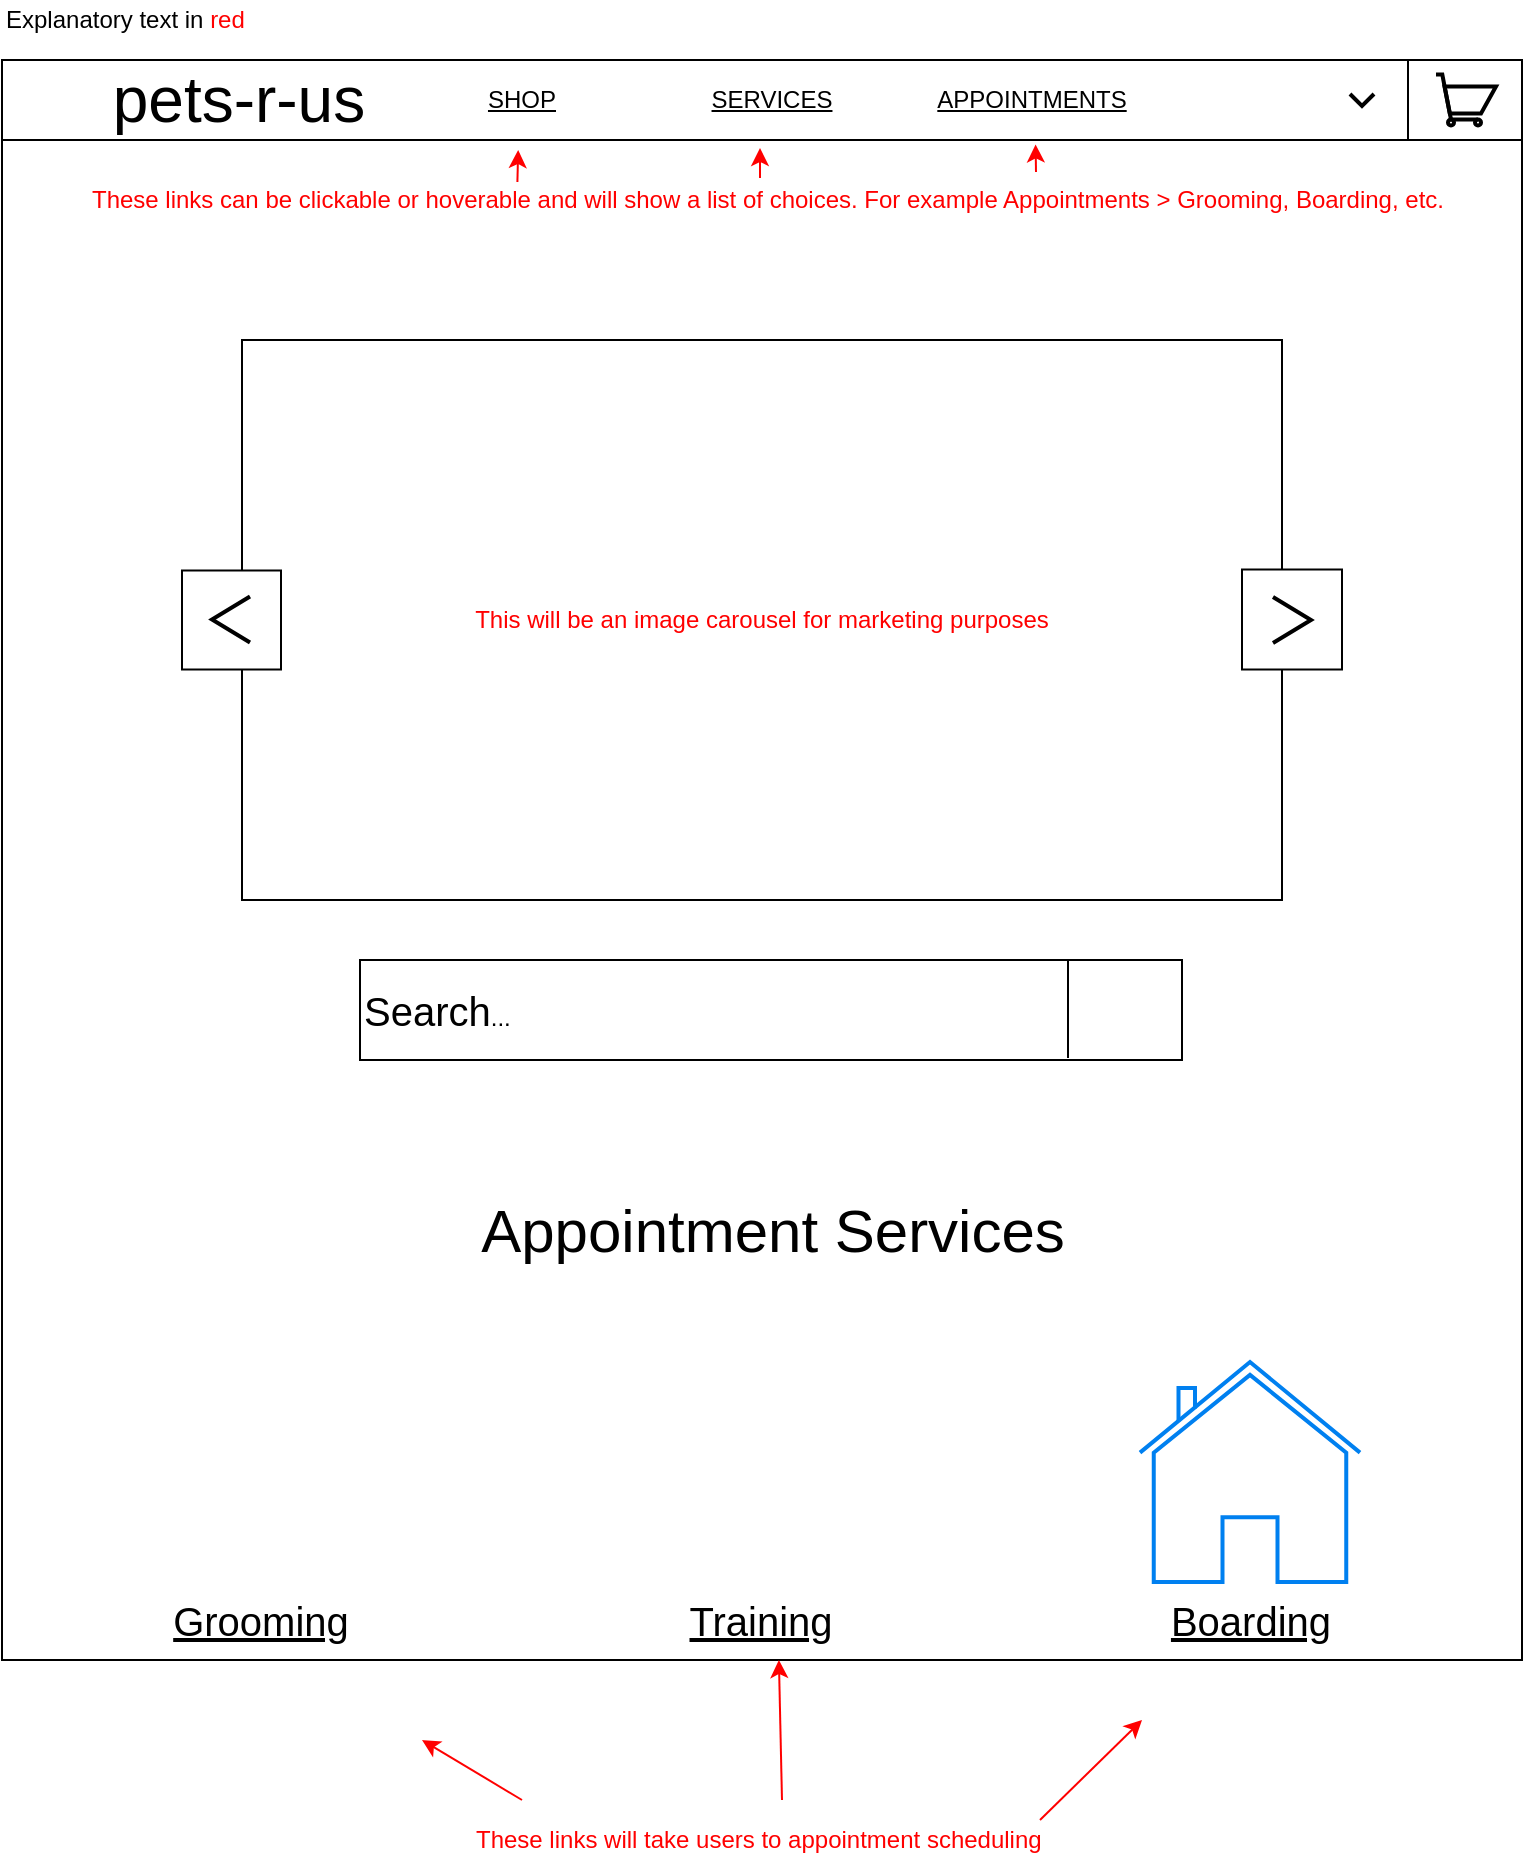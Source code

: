 <mxfile version="13.9.9" type="github">
  <diagram id="vqAz7mFe_bX8_XPS133d" name="Page-1">
    <mxGraphModel dx="1426" dy="794" grid="1" gridSize="10" guides="1" tooltips="1" connect="1" arrows="1" fold="1" page="1" pageScale="1" pageWidth="850" pageHeight="1100" math="0" shadow="0">
      <root>
        <mxCell id="0" />
        <mxCell id="1" parent="0" />
        <mxCell id="3avs3_zd8cKEyKvQoN6--27" value="" style="whiteSpace=wrap;html=1;aspect=fixed;" parent="1" vertex="1">
          <mxGeometry x="40" y="80" width="760" height="760" as="geometry" />
        </mxCell>
        <mxCell id="lcX1lfoyKaqcj_of0QZ5-1" value="&lt;font style=&quot;font-size: 32px&quot;&gt;&amp;nbsp; &amp;nbsp; &amp;nbsp; pets-r-us&lt;/font&gt;" style="rounded=0;whiteSpace=wrap;html=1;align=left;" parent="1" vertex="1">
          <mxGeometry x="40" y="40" width="760" height="40" as="geometry" />
        </mxCell>
        <mxCell id="lcX1lfoyKaqcj_of0QZ5-4" value="" style="shape=image;html=1;verticalAlign=top;verticalLabelPosition=bottom;labelBackgroundColor=#ffffff;imageAspect=0;aspect=fixed;image=https://cdn4.iconfinder.com/data/icons/common-toolbar/36/Cut-2-128.png" parent="1" vertex="1">
          <mxGeometry x="119" y="682" width="128" height="128" as="geometry" />
        </mxCell>
        <mxCell id="lcX1lfoyKaqcj_of0QZ5-5" value="" style="shape=image;html=1;verticalAlign=top;verticalLabelPosition=bottom;labelBackgroundColor=#ffffff;imageAspect=0;aspect=fixed;image=https://cdn4.iconfinder.com/data/icons/general-office/91/General_Office_06-128.png" parent="1" vertex="1">
          <mxGeometry x="356" y="680" width="128" height="128" as="geometry" />
        </mxCell>
        <mxCell id="lcX1lfoyKaqcj_of0QZ5-6" value="" style="html=1;verticalLabelPosition=bottom;align=center;labelBackgroundColor=#ffffff;verticalAlign=top;strokeWidth=2;strokeColor=#0080F0;shadow=0;dashed=0;shape=mxgraph.ios7.icons.home;" parent="1" vertex="1">
          <mxGeometry x="609" y="691" width="110" height="110" as="geometry" />
        </mxCell>
        <mxCell id="lcX1lfoyKaqcj_of0QZ5-8" value="&lt;font style=&quot;font-size: 30px&quot;&gt;Appointment Services&lt;/font&gt;" style="text;html=1;align=center;verticalAlign=middle;resizable=0;points=[];autosize=1;" parent="1" vertex="1">
          <mxGeometry x="270" y="610" width="310" height="30" as="geometry" />
        </mxCell>
        <mxCell id="lcX1lfoyKaqcj_of0QZ5-9" value="&lt;font style=&quot;font-size: 20px&quot;&gt;&lt;u&gt;Grooming&lt;/u&gt;&lt;/font&gt;" style="text;html=1;align=center;verticalAlign=middle;resizable=0;points=[];autosize=1;" parent="1" vertex="1">
          <mxGeometry x="119" y="810" width="100" height="20" as="geometry" />
        </mxCell>
        <mxCell id="lcX1lfoyKaqcj_of0QZ5-10" value="&lt;font style=&quot;font-size: 20px&quot;&gt;&lt;u&gt;Training&lt;/u&gt;&lt;/font&gt;" style="text;html=1;align=center;verticalAlign=middle;resizable=0;points=[];autosize=1;" parent="1" vertex="1">
          <mxGeometry x="374" y="810" width="90" height="20" as="geometry" />
        </mxCell>
        <mxCell id="lcX1lfoyKaqcj_of0QZ5-11" value="&lt;font style=&quot;font-size: 20px&quot;&gt;&lt;u&gt;Boarding&lt;/u&gt;&lt;/font&gt;" style="text;html=1;align=center;verticalAlign=middle;resizable=0;points=[];autosize=1;" parent="1" vertex="1">
          <mxGeometry x="614" y="810" width="100" height="20" as="geometry" />
        </mxCell>
        <mxCell id="3avs3_zd8cKEyKvQoN6--6" value="" style="shape=image;html=1;verticalAlign=top;verticalLabelPosition=bottom;labelBackgroundColor=#ffffff;imageAspect=0;aspect=fixed;image=https://cdn3.iconfinder.com/data/icons/fugue/icon_shadowless/user-silhouette.png" parent="1" vertex="1">
          <mxGeometry x="684" y="45" width="30" height="30" as="geometry" />
        </mxCell>
        <mxCell id="3avs3_zd8cKEyKvQoN6--7" value="" style="html=1;verticalLabelPosition=bottom;align=center;labelBackgroundColor=#ffffff;verticalAlign=top;strokeWidth=2;shadow=0;dashed=0;shape=mxgraph.ios7.icons.shopping_cart;" parent="1" vertex="1">
          <mxGeometry x="757" y="47.25" width="30" height="25.5" as="geometry" />
        </mxCell>
        <mxCell id="3avs3_zd8cKEyKvQoN6--8" value="" style="html=1;verticalLabelPosition=bottom;labelBackgroundColor=#ffffff;verticalAlign=top;shadow=0;dashed=0;strokeWidth=2;shape=mxgraph.ios7.misc.down;" parent="1" vertex="1">
          <mxGeometry x="714" y="57" width="12" height="6" as="geometry" />
        </mxCell>
        <mxCell id="3avs3_zd8cKEyKvQoN6--9" value="" style="endArrow=none;html=1;" parent="1" edge="1">
          <mxGeometry width="50" height="50" relative="1" as="geometry">
            <mxPoint x="743" y="80" as="sourcePoint" />
            <mxPoint x="743" y="40" as="targetPoint" />
          </mxGeometry>
        </mxCell>
        <mxCell id="3avs3_zd8cKEyKvQoN6--38" value="&lt;font color=&quot;#ff0000&quot;&gt;These links can be clickable or hoverable and will show a list of choices. For example Appointments &amp;gt; Grooming, Boarding, etc.&lt;/font&gt;" style="text;html=1;strokeColor=none;fillColor=none;align=center;verticalAlign=middle;whiteSpace=wrap;rounded=0;" parent="1" vertex="1">
          <mxGeometry x="73" y="100" width="700" height="20" as="geometry" />
        </mxCell>
        <mxCell id="3avs3_zd8cKEyKvQoN6--41" value="" style="endArrow=classic;html=1;strokeColor=#FF0000;entryX=0.68;entryY=-0.005;entryDx=0;entryDy=0;entryPerimeter=0;" parent="1" edge="1">
          <mxGeometry width="50" height="50" relative="1" as="geometry">
            <mxPoint x="557" y="96" as="sourcePoint" />
            <mxPoint x="556.8" y="82.2" as="targetPoint" />
          </mxGeometry>
        </mxCell>
        <mxCell id="3avs3_zd8cKEyKvQoN6--42" value="" style="endArrow=classic;html=1;strokeColor=#FF0000;" parent="1" edge="1">
          <mxGeometry width="50" height="50" relative="1" as="geometry">
            <mxPoint x="419" y="99" as="sourcePoint" />
            <mxPoint x="419" y="84" as="targetPoint" />
          </mxGeometry>
        </mxCell>
        <mxCell id="3avs3_zd8cKEyKvQoN6--43" value="Explanatory text in &lt;font color=&quot;#ff0000&quot;&gt;red&lt;/font&gt;" style="text;html=1;align=left;verticalAlign=middle;resizable=0;points=[];autosize=1;" parent="1" vertex="1">
          <mxGeometry x="40" y="10" width="130" height="20" as="geometry" />
        </mxCell>
        <mxCell id="3avs3_zd8cKEyKvQoN6--45" value="" style="endArrow=classic;html=1;strokeColor=#FF0000;exitX=0.151;exitY=-0.2;exitDx=0;exitDy=0;exitPerimeter=0;entryX=0.183;entryY=0;entryDx=0;entryDy=0;entryPerimeter=0;" parent="1" edge="1">
          <mxGeometry width="50" height="50" relative="1" as="geometry">
            <mxPoint x="297.7" y="101" as="sourcePoint" />
            <mxPoint x="298.08" y="85" as="targetPoint" />
          </mxGeometry>
        </mxCell>
        <mxCell id="3avs3_zd8cKEyKvQoN6--46" value="&lt;font color=&quot;#ff0000&quot;&gt;These links will take users to appointment scheduling&lt;/font&gt;" style="text;html=1;align=left;verticalAlign=middle;resizable=0;points=[];autosize=1;" parent="1" vertex="1">
          <mxGeometry x="275" y="920" width="300" height="20" as="geometry" />
        </mxCell>
        <mxCell id="3avs3_zd8cKEyKvQoN6--47" value="" style="endArrow=classic;html=1;strokeColor=#FF0000;" parent="1" edge="1">
          <mxGeometry width="50" height="50" relative="1" as="geometry">
            <mxPoint x="559" y="920" as="sourcePoint" />
            <mxPoint x="610" y="870" as="targetPoint" />
          </mxGeometry>
        </mxCell>
        <mxCell id="3avs3_zd8cKEyKvQoN6--48" value="" style="endArrow=classic;html=1;strokeColor=#FF0000;" parent="1" target="3avs3_zd8cKEyKvQoN6--27" edge="1">
          <mxGeometry width="50" height="50" relative="1" as="geometry">
            <mxPoint x="430" y="910" as="sourcePoint" />
            <mxPoint x="480" y="860" as="targetPoint" />
          </mxGeometry>
        </mxCell>
        <mxCell id="3avs3_zd8cKEyKvQoN6--49" value="" style="endArrow=classic;html=1;strokeColor=#FF0000;" parent="1" edge="1">
          <mxGeometry width="50" height="50" relative="1" as="geometry">
            <mxPoint x="300" y="910" as="sourcePoint" />
            <mxPoint x="250" y="880" as="targetPoint" />
          </mxGeometry>
        </mxCell>
        <mxCell id="o10lMuYCQR1ptEmExMKJ-1" value="&lt;u&gt;SHOP&lt;/u&gt;" style="text;html=1;strokeColor=none;fillColor=none;align=center;verticalAlign=middle;whiteSpace=wrap;rounded=0;" vertex="1" parent="1">
          <mxGeometry x="280" y="50" width="40" height="20" as="geometry" />
        </mxCell>
        <mxCell id="o10lMuYCQR1ptEmExMKJ-2" value="&lt;u&gt;SERVICES&lt;/u&gt;" style="text;html=1;strokeColor=none;fillColor=none;align=center;verticalAlign=middle;whiteSpace=wrap;rounded=0;" vertex="1" parent="1">
          <mxGeometry x="405" y="50" width="40" height="20" as="geometry" />
        </mxCell>
        <mxCell id="o10lMuYCQR1ptEmExMKJ-3" value="&lt;u&gt;APPOINTMENTS&lt;/u&gt;" style="text;html=1;strokeColor=none;fillColor=none;align=center;verticalAlign=middle;whiteSpace=wrap;rounded=0;" vertex="1" parent="1">
          <mxGeometry x="535" y="50" width="40" height="20" as="geometry" />
        </mxCell>
        <mxCell id="o10lMuYCQR1ptEmExMKJ-4" value="&lt;font color=&quot;#ff0000&quot;&gt;This will be an image carousel for marketing purposes&lt;/font&gt;" style="rounded=0;whiteSpace=wrap;html=1;strokeColor=#000000;" vertex="1" parent="1">
          <mxGeometry x="160" y="180" width="520" height="280" as="geometry" />
        </mxCell>
        <mxCell id="o10lMuYCQR1ptEmExMKJ-5" value="" style="whiteSpace=wrap;html=1;aspect=fixed;strokeColor=#000000;" vertex="1" parent="1">
          <mxGeometry x="130" y="295.25" width="49.5" height="49.5" as="geometry" />
        </mxCell>
        <mxCell id="o10lMuYCQR1ptEmExMKJ-6" value="" style="whiteSpace=wrap;html=1;aspect=fixed;strokeColor=#000000;" vertex="1" parent="1">
          <mxGeometry x="660" y="294.75" width="50" height="50" as="geometry" />
        </mxCell>
        <mxCell id="o10lMuYCQR1ptEmExMKJ-7" value="" style="html=1;verticalLabelPosition=bottom;labelBackgroundColor=#ffffff;verticalAlign=top;shadow=0;dashed=0;strokeWidth=2;shape=mxgraph.ios7.misc.down;direction=south;" vertex="1" parent="1">
          <mxGeometry x="145" y="308.25" width="19" height="23" as="geometry" />
        </mxCell>
        <mxCell id="o10lMuYCQR1ptEmExMKJ-8" value="" style="html=1;verticalLabelPosition=bottom;labelBackgroundColor=#ffffff;verticalAlign=top;shadow=0;dashed=0;strokeWidth=2;shape=mxgraph.ios7.misc.down;direction=north;" vertex="1" parent="1">
          <mxGeometry x="675.5" y="308.5" width="19" height="23" as="geometry" />
        </mxCell>
        <mxCell id="o10lMuYCQR1ptEmExMKJ-9" value="&lt;font style=&quot;font-size: 20px&quot;&gt;Search&lt;/font&gt;..." style="rounded=0;whiteSpace=wrap;html=1;strokeColor=#000000;align=left;" vertex="1" parent="1">
          <mxGeometry x="219" y="490" width="411" height="50" as="geometry" />
        </mxCell>
        <mxCell id="o10lMuYCQR1ptEmExMKJ-10" value="" style="shape=image;html=1;verticalAlign=top;verticalLabelPosition=bottom;labelBackgroundColor=#ffffff;imageAspect=0;aspect=fixed;image=https://cdn1.iconfinder.com/data/icons/science-technology-outline-24-px/24/Magnifier_magnifying_glass_search_search_web_searching_glass-128.png;strokeColor=#000000;" vertex="1" parent="1">
          <mxGeometry x="580" y="491" width="48" height="48" as="geometry" />
        </mxCell>
        <mxCell id="o10lMuYCQR1ptEmExMKJ-11" value="" style="endArrow=none;html=1;" edge="1" parent="1">
          <mxGeometry width="50" height="50" relative="1" as="geometry">
            <mxPoint x="573" y="539" as="sourcePoint" />
            <mxPoint x="573" y="490" as="targetPoint" />
          </mxGeometry>
        </mxCell>
      </root>
    </mxGraphModel>
  </diagram>
</mxfile>

